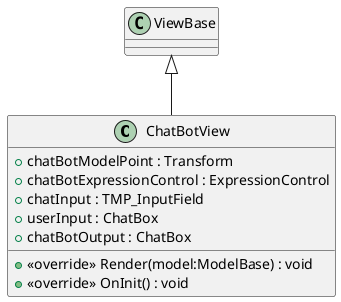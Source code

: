 @startuml
class ChatBotView {
    + chatBotModelPoint : Transform
    + chatBotExpressionControl : ExpressionControl
    + chatInput : TMP_InputField
    + userInput : ChatBox
    + chatBotOutput : ChatBox
    + <<override>> Render(model:ModelBase) : void
    + <<override>> OnInit() : void
}
ViewBase <|-- ChatBotView
@enduml
